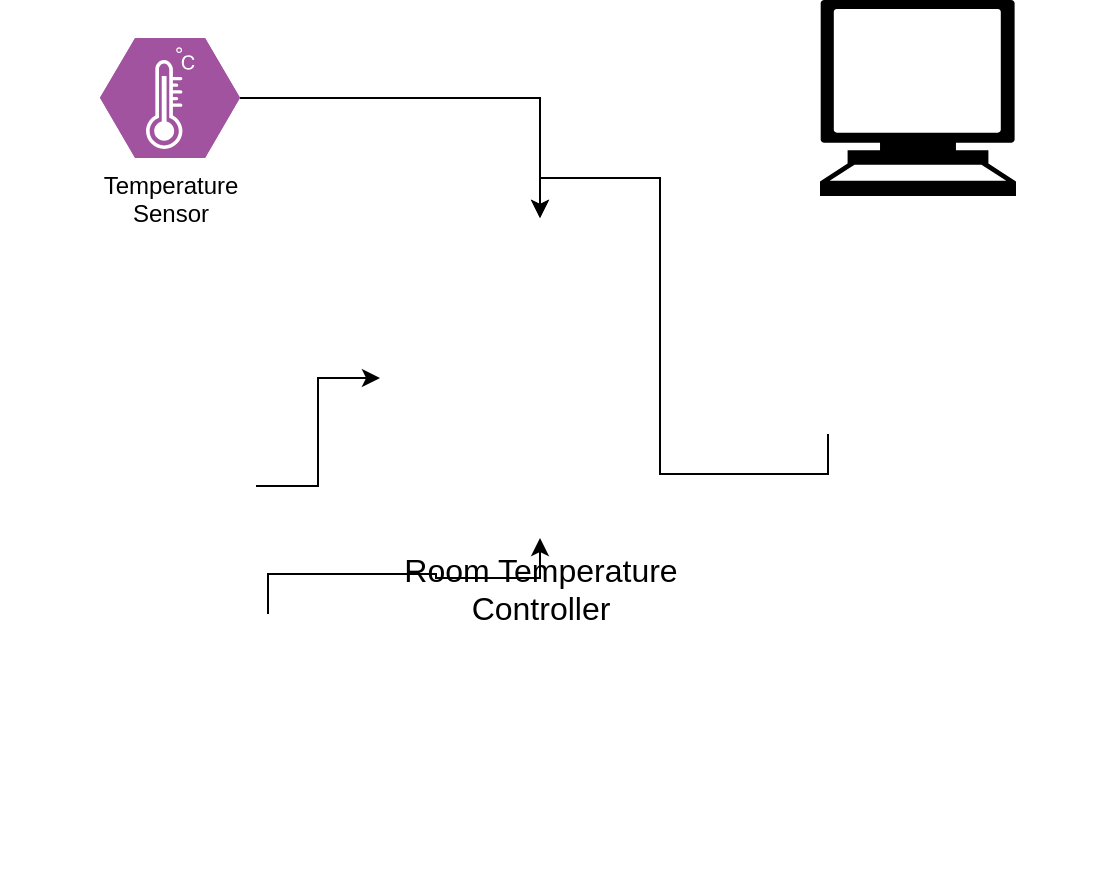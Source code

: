<mxfile version="14.0.3" type="device" pages="6"><diagram id="9P3SMDFlxSAmE1Nl1PRR" name="High Level"><mxGraphModel dx="731" dy="460" grid="1" gridSize="10" guides="1" tooltips="1" connect="1" arrows="1" fold="1" page="1" pageScale="1" pageWidth="583" pageHeight="827" math="0" shadow="0"><root><mxCell id="0"/><mxCell id="1" parent="0"/><mxCell id="DdT5MSMCB4Q5iok84cWo-7" style="edgeStyle=orthogonalEdgeStyle;rounded=0;orthogonalLoop=1;jettySize=auto;html=1;" edge="1" parent="1" source="DdT5MSMCB4Q5iok84cWo-2" target="DdT5MSMCB4Q5iok84cWo-5"><mxGeometry relative="1" as="geometry"/></mxCell><mxCell id="DdT5MSMCB4Q5iok84cWo-2" value="Temperature&lt;br&gt;Sensor" style="verticalLabelPosition=bottom;html=1;fillColor=#A153A0;strokeColor=#ffffff;verticalAlign=top;align=center;points=[[0,0.5,0],[0.125,0.25,0],[0.25,0,0],[0.5,0,0],[0.75,0,0],[0.875,0.25,0],[1,0.5,0],[0.875,0.75,0],[0.75,1,0],[0.5,1,0],[0.125,0.75,0]];pointerEvents=1;shape=mxgraph.cisco_safe.compositeIcon;bgIcon=mxgraph.cisco_safe.design.blank_device;resIcon=mxgraph.cisco_safe.design.sensor;" vertex="1" parent="1"><mxGeometry x="80" y="150" width="70" height="60" as="geometry"/></mxCell><mxCell id="DdT5MSMCB4Q5iok84cWo-5" value="&lt;span style=&quot;font-size: 16px&quot;&gt;Room Temperature&lt;/span&gt;&lt;br style=&quot;font-size: 16px&quot;&gt;&lt;span style=&quot;font-size: 16px&quot;&gt;Controller&lt;/span&gt;" style="shape=image;html=1;verticalAlign=top;verticalLabelPosition=bottom;labelBackgroundColor=#ffffff;imageAspect=0;aspect=fixed;image=https://cdn2.iconfinder.com/data/icons/technology-straight-line/128/SVG_LINE_TECHNOLOGY-01-128.png" vertex="1" parent="1"><mxGeometry x="220" y="240" width="160" height="160" as="geometry"/></mxCell><mxCell id="DdT5MSMCB4Q5iok84cWo-16" style="edgeStyle=orthogonalEdgeStyle;rounded=0;orthogonalLoop=1;jettySize=auto;html=1;" edge="1" parent="1" source="DdT5MSMCB4Q5iok84cWo-6" target="DdT5MSMCB4Q5iok84cWo-5"><mxGeometry relative="1" as="geometry"/></mxCell><mxCell id="DdT5MSMCB4Q5iok84cWo-6" value="" style="shape=image;html=1;verticalAlign=top;verticalLabelPosition=bottom;labelBackgroundColor=#ffffff;imageAspect=0;aspect=fixed;image=https://cdn1.iconfinder.com/data/icons/computer-hardware-glyphs-vol-1/52/computercable__cable__data__wire__datacable__usb__transfer-128.png" vertex="1" parent="1"><mxGeometry x="380" y="220" width="128" height="128" as="geometry"/></mxCell><mxCell id="DdT5MSMCB4Q5iok84cWo-12" style="edgeStyle=orthogonalEdgeStyle;rounded=0;orthogonalLoop=1;jettySize=auto;html=1;" edge="1" parent="1" source="DdT5MSMCB4Q5iok84cWo-10" target="DdT5MSMCB4Q5iok84cWo-5"><mxGeometry relative="1" as="geometry"/></mxCell><mxCell id="DdT5MSMCB4Q5iok84cWo-10" value="" style="shape=image;html=1;verticalAlign=top;verticalLabelPosition=bottom;labelBackgroundColor=#ffffff;imageAspect=0;aspect=fixed;image=https://cdn2.iconfinder.com/data/icons/car-accessories/64/Car-Accessories_15-128.png" vertex="1" parent="1"><mxGeometry x="30" y="310" width="128" height="128" as="geometry"/></mxCell><mxCell id="DdT5MSMCB4Q5iok84cWo-13" style="edgeStyle=orthogonalEdgeStyle;rounded=0;orthogonalLoop=1;jettySize=auto;html=1;" edge="1" parent="1" source="DdT5MSMCB4Q5iok84cWo-11" target="DdT5MSMCB4Q5iok84cWo-5"><mxGeometry relative="1" as="geometry"/></mxCell><mxCell id="DdT5MSMCB4Q5iok84cWo-11" value="" style="shape=image;html=1;verticalAlign=top;verticalLabelPosition=bottom;labelBackgroundColor=#ffffff;imageAspect=0;aspect=fixed;image=https://cdn2.iconfinder.com/data/icons/car-accessories/64/Car-Accessories_15-128.png" vertex="1" parent="1"><mxGeometry x="100" y="438" width="128" height="128" as="geometry"/></mxCell><mxCell id="DdT5MSMCB4Q5iok84cWo-14" value="" style="shape=mxgraph.signs.tech.computer;html=1;pointerEvents=1;fillColor=#000000;strokeColor=none;verticalLabelPosition=bottom;verticalAlign=top;align=center;" vertex="1" parent="1"><mxGeometry x="440" y="131" width="98" height="98" as="geometry"/></mxCell><mxCell id="DdT5MSMCB4Q5iok84cWo-15" value="" style="shape=image;html=1;verticalAlign=top;verticalLabelPosition=bottom;labelBackgroundColor=#ffffff;imageAspect=0;aspect=fixed;image=https://cdn1.iconfinder.com/data/icons/nuvola2/128x128/apps/personal.png" vertex="1" parent="1"><mxGeometry x="500" y="190" width="78" height="78" as="geometry"/></mxCell></root></mxGraphModel></diagram><diagram id="OW_5VxrL1B7X0B3XR0Yb" name="Board Schematic"><mxGraphModel dx="606" dy="340" grid="1" gridSize="10" guides="1" tooltips="1" connect="1" arrows="1" fold="1" page="1" pageScale="1" pageWidth="583" pageHeight="827" math="0" shadow="0"><root><mxCell id="VWnF5mZHO7UcHUWRFk_j-0"/><mxCell id="VWnF5mZHO7UcHUWRFk_j-1" parent="VWnF5mZHO7UcHUWRFk_j-0"/><mxCell id="VWnF5mZHO7UcHUWRFk_j-23" style="edgeStyle=orthogonalEdgeStyle;rounded=0;orthogonalLoop=1;jettySize=auto;html=1;" edge="1" parent="VWnF5mZHO7UcHUWRFk_j-1" source="VWnF5mZHO7UcHUWRFk_j-3" target="VWnF5mZHO7UcHUWRFk_j-22"><mxGeometry relative="1" as="geometry"/></mxCell><mxCell id="VWnF5mZHO7UcHUWRFk_j-25" style="edgeStyle=orthogonalEdgeStyle;rounded=0;orthogonalLoop=1;jettySize=auto;html=1;entryX=0;entryY=0.5;entryDx=0;entryDy=0;entryPerimeter=0;" edge="1" parent="VWnF5mZHO7UcHUWRFk_j-1" source="VWnF5mZHO7UcHUWRFk_j-3" target="VWnF5mZHO7UcHUWRFk_j-24"><mxGeometry relative="1" as="geometry"/></mxCell><mxCell id="VWnF5mZHO7UcHUWRFk_j-3" value="SoC" style="shape=image;html=1;verticalAlign=top;verticalLabelPosition=bottom;labelBackgroundColor=#ffffff;imageAspect=0;aspect=fixed;image=https://cdn2.iconfinder.com/data/icons/analytic-investment-and-balanced-scorecard/512/438_Abstract_core_fabrication_formation_forming_3d_print_printing-128.png" vertex="1" parent="VWnF5mZHO7UcHUWRFk_j-1"><mxGeometry x="230" y="210" width="140" height="140" as="geometry"/></mxCell><mxCell id="VWnF5mZHO7UcHUWRFk_j-6" style="edgeStyle=orthogonalEdgeStyle;rounded=0;orthogonalLoop=1;jettySize=auto;html=1;" edge="1" parent="VWnF5mZHO7UcHUWRFk_j-1" source="VWnF5mZHO7UcHUWRFk_j-4" target="VWnF5mZHO7UcHUWRFk_j-3"><mxGeometry relative="1" as="geometry"/></mxCell><mxCell id="VWnF5mZHO7UcHUWRFk_j-15" style="edgeStyle=orthogonalEdgeStyle;rounded=0;orthogonalLoop=1;jettySize=auto;html=1;" edge="1" parent="VWnF5mZHO7UcHUWRFk_j-1" source="VWnF5mZHO7UcHUWRFk_j-4" target="VWnF5mZHO7UcHUWRFk_j-8"><mxGeometry relative="1" as="geometry"/></mxCell><mxCell id="VWnF5mZHO7UcHUWRFk_j-4" value="PWM0" style="pointerEvents=1;shadow=0;dashed=0;html=1;strokeColor=none;fillColor=#4495D1;labelPosition=center;verticalLabelPosition=bottom;verticalAlign=top;align=center;outlineConnect=0;shape=mxgraph.veeam.controller;" vertex="1" parent="VWnF5mZHO7UcHUWRFk_j-1"><mxGeometry x="200" y="414" width="44.8" height="44.8" as="geometry"/></mxCell><mxCell id="VWnF5mZHO7UcHUWRFk_j-7" style="edgeStyle=orthogonalEdgeStyle;rounded=0;orthogonalLoop=1;jettySize=auto;html=1;" edge="1" parent="VWnF5mZHO7UcHUWRFk_j-1" source="VWnF5mZHO7UcHUWRFk_j-5" target="VWnF5mZHO7UcHUWRFk_j-3"><mxGeometry relative="1" as="geometry"/></mxCell><mxCell id="VWnF5mZHO7UcHUWRFk_j-16" style="edgeStyle=orthogonalEdgeStyle;rounded=0;orthogonalLoop=1;jettySize=auto;html=1;" edge="1" parent="VWnF5mZHO7UcHUWRFk_j-1" source="VWnF5mZHO7UcHUWRFk_j-5" target="VWnF5mZHO7UcHUWRFk_j-14"><mxGeometry relative="1" as="geometry"/></mxCell><mxCell id="VWnF5mZHO7UcHUWRFk_j-5" value="PWM1" style="pointerEvents=1;shadow=0;dashed=0;html=1;strokeColor=none;fillColor=#4495D1;labelPosition=center;verticalLabelPosition=bottom;verticalAlign=top;align=center;outlineConnect=0;shape=mxgraph.veeam.controller;" vertex="1" parent="VWnF5mZHO7UcHUWRFk_j-1"><mxGeometry x="360" y="414" width="44.8" height="44.8" as="geometry"/></mxCell><mxCell id="VWnF5mZHO7UcHUWRFk_j-8" value="Fan Controller 0" style="shape=image;html=1;verticalAlign=top;verticalLabelPosition=bottom;labelBackgroundColor=#ffffff;imageAspect=0;aspect=fixed;image=https://cdn3.iconfinder.com/data/icons/computer-51/100/computer_14-128.png" vertex="1" parent="VWnF5mZHO7UcHUWRFk_j-1"><mxGeometry x="90" y="450" width="90" height="90" as="geometry"/></mxCell><mxCell id="VWnF5mZHO7UcHUWRFk_j-14" value="Fan Controller 1" style="shape=image;html=1;verticalAlign=top;verticalLabelPosition=bottom;labelBackgroundColor=#ffffff;imageAspect=0;aspect=fixed;image=https://cdn3.iconfinder.com/data/icons/computer-51/100/computer_14-128.png" vertex="1" parent="VWnF5mZHO7UcHUWRFk_j-1"><mxGeometry x="420" y="450" width="90" height="90" as="geometry"/></mxCell><mxCell id="VWnF5mZHO7UcHUWRFk_j-22" value="History &lt;br&gt;Special Purpose &lt;br&gt;Memory" style="outlineConnect=0;fontColor=#232F3E;gradientColor=none;fillColor=#D86613;strokeColor=none;dashed=0;verticalLabelPosition=bottom;verticalAlign=top;align=center;html=1;fontSize=12;fontStyle=0;aspect=fixed;pointerEvents=1;shape=mxgraph.aws4.high_memory_instance;" vertex="1" parent="VWnF5mZHO7UcHUWRFk_j-1"><mxGeometry x="120" y="290" width="60" height="60" as="geometry"/></mxCell><mxCell id="VWnF5mZHO7UcHUWRFk_j-24" value="Analog to &lt;br&gt;Digital Converter" style="points=[[0.015,0.015,0],[0.985,0.015,0],[0.985,0.985,0],[0.015,0.985,0],[0.25,0,0],[0.5,0,0],[0.75,0,0],[1,0.25,0],[1,0.5,0],[1,0.75,0],[0.75,1,0],[0.5,1,0],[0.25,1,0],[0,0.75,0],[0,0.5,0],[0,0.25,0]];verticalLabelPosition=bottom;html=1;verticalAlign=top;aspect=fixed;align=center;pointerEvents=1;shape=mxgraph.cisco19.rect;prIcon=ad_encoder;fillColor=#FAFAFA;strokeColor=#005073;" vertex="1" parent="VWnF5mZHO7UcHUWRFk_j-1"><mxGeometry x="404.8" y="295" width="64" height="50" as="geometry"/></mxCell><mxCell id="VWnF5mZHO7UcHUWRFk_j-27" style="edgeStyle=orthogonalEdgeStyle;rounded=0;orthogonalLoop=1;jettySize=auto;html=1;" edge="1" parent="VWnF5mZHO7UcHUWRFk_j-1" source="VWnF5mZHO7UcHUWRFk_j-26" target="VWnF5mZHO7UcHUWRFk_j-3"><mxGeometry relative="1" as="geometry"/></mxCell><mxCell id="VWnF5mZHO7UcHUWRFk_j-26" value="System RAM&amp;nbsp;&lt;br&gt;memory" style="shape=image;html=1;verticalAlign=top;verticalLabelPosition=bottom;labelBackgroundColor=#ffffff;imageAspect=0;aspect=fixed;image=https://cdn4.iconfinder.com/data/icons/big-data-free/32/Data-08-128.png" vertex="1" parent="VWnF5mZHO7UcHUWRFk_j-1"><mxGeometry x="110" y="180" width="70" height="70" as="geometry"/></mxCell></root></mxGraphModel></diagram><diagram id="sxdUV18Ey6ArEVZOAeMf" name="soc schematic"><mxGraphModel dx="1314" dy="460" grid="1" gridSize="10" guides="1" tooltips="1" connect="1" arrows="1" fold="1" page="1" pageScale="1" pageWidth="583" pageHeight="827" math="0" shadow="0"><root><mxCell id="yr-QEJX7FQG8BwKWSQ0k-0"/><mxCell id="yr-QEJX7FQG8BwKWSQ0k-1" parent="yr-QEJX7FQG8BwKWSQ0k-0"/><mxCell id="yr-QEJX7FQG8BwKWSQ0k-14" value="" style="whiteSpace=wrap;html=1;aspect=fixed;rounded=0;shadow=0;glass=0;sketch=0;strokeWidth=4;dashed=1;strokeColor=#001DBC;fontColor=#ffffff;fillColor=none;" vertex="1" parent="yr-QEJX7FQG8BwKWSQ0k-1"><mxGeometry x="55" y="100" width="430" height="430" as="geometry"/></mxCell><mxCell id="yr-QEJX7FQG8BwKWSQ0k-6" style="edgeStyle=orthogonalEdgeStyle;rounded=0;orthogonalLoop=1;jettySize=auto;html=1;entryX=0.5;entryY=0;entryDx=0;entryDy=0;shadow=0;startArrow=classic;startFill=1;fillColor=#d80073;strokeColor=#A50040;" edge="1" parent="yr-QEJX7FQG8BwKWSQ0k-1" source="yr-QEJX7FQG8BwKWSQ0k-2" target="yr-QEJX7FQG8BwKWSQ0k-5"><mxGeometry relative="1" as="geometry"><Array as="points"><mxPoint x="270" y="410"/><mxPoint x="210" y="410"/></Array></mxGeometry></mxCell><mxCell id="yr-QEJX7FQG8BwKWSQ0k-2" value="NIOS II&lt;br&gt;CORE" style="whiteSpace=wrap;html=1;aspect=fixed;fillColor=#0050ef;strokeColor=#001DBC;gradientDirection=south;strokeWidth=4;rounded=1;shadow=0;glass=0;sketch=0;fontColor=#ffffff;" vertex="1" parent="yr-QEJX7FQG8BwKWSQ0k-1"><mxGeometry x="230" y="260" width="80" height="80" as="geometry"/></mxCell><mxCell id="yr-QEJX7FQG8BwKWSQ0k-4" style="edgeStyle=orthogonalEdgeStyle;rounded=0;orthogonalLoop=1;jettySize=auto;html=1;entryX=0.5;entryY=0;entryDx=0;entryDy=0;fillColor=#d80073;strokeColor=#A50040;shadow=0;startArrow=classic;startFill=1;" edge="1" parent="yr-QEJX7FQG8BwKWSQ0k-1" source="yr-QEJX7FQG8BwKWSQ0k-3" target="yr-QEJX7FQG8BwKWSQ0k-2"><mxGeometry relative="1" as="geometry"/></mxCell><mxCell id="yr-QEJX7FQG8BwKWSQ0k-3" value="PLL0" style="whiteSpace=wrap;html=1;aspect=fixed;rounded=1;shadow=0;glass=0;sketch=0;strokeWidth=4;fillColor=#60a917;strokeColor=#2D7600;fontColor=#ffffff;" vertex="1" parent="yr-QEJX7FQG8BwKWSQ0k-1"><mxGeometry x="230" y="130" width="80" height="80" as="geometry"/></mxCell><mxCell id="yr-QEJX7FQG8BwKWSQ0k-40" style="edgeStyle=orthogonalEdgeStyle;rounded=0;orthogonalLoop=1;jettySize=auto;html=1;shadow=0;startArrow=classic;startFill=1;endArrow=classic;endFill=1;" edge="1" parent="yr-QEJX7FQG8BwKWSQ0k-1" source="yr-QEJX7FQG8BwKWSQ0k-5"><mxGeometry relative="1" as="geometry"><mxPoint x="210.0" y="590" as="targetPoint"/></mxGeometry></mxCell><mxCell id="yr-QEJX7FQG8BwKWSQ0k-5" value="SDRAM&lt;br&gt;CONTROLLER" style="whiteSpace=wrap;html=1;aspect=fixed;rounded=1;shadow=0;glass=0;sketch=0;strokeWidth=4;fillColor=#008a00;strokeColor=#005700;fontColor=#ffffff;" vertex="1" parent="yr-QEJX7FQG8BwKWSQ0k-1"><mxGeometry x="170" y="430" width="80" height="80" as="geometry"/></mxCell><mxCell id="yr-QEJX7FQG8BwKWSQ0k-8" style="edgeStyle=orthogonalEdgeStyle;rounded=0;orthogonalLoop=1;jettySize=auto;html=1;entryX=0;entryY=0.5;entryDx=0;entryDy=0;shadow=0;startArrow=classic;startFill=1;fillColor=#d80073;strokeColor=#A50040;" edge="1" parent="yr-QEJX7FQG8BwKWSQ0k-1"><mxGeometry relative="1" as="geometry"><mxPoint x="158.0" y="400" as="sourcePoint"/><mxPoint x="228.0" y="300" as="targetPoint"/><Array as="points"><mxPoint x="200" y="400"/><mxPoint x="200" y="300"/></Array></mxGeometry></mxCell><mxCell id="yr-QEJX7FQG8BwKWSQ0k-34" style="edgeStyle=orthogonalEdgeStyle;rounded=0;orthogonalLoop=1;jettySize=auto;html=1;shadow=0;startArrow=none;startFill=0;" edge="1" parent="yr-QEJX7FQG8BwKWSQ0k-1" source="yr-QEJX7FQG8BwKWSQ0k-7"><mxGeometry relative="1" as="geometry"><mxPoint x="-30" y="380" as="targetPoint"/><Array as="points"><mxPoint x="-30" y="380"/></Array></mxGeometry></mxCell><mxCell id="yr-QEJX7FQG8BwKWSQ0k-35" value="TX" style="edgeLabel;html=1;align=center;verticalAlign=middle;resizable=0;points=[];" vertex="1" connectable="0" parent="yr-QEJX7FQG8BwKWSQ0k-34"><mxGeometry x="0.27" y="1" relative="1" as="geometry"><mxPoint as="offset"/></mxGeometry></mxCell><mxCell id="yr-QEJX7FQG8BwKWSQ0k-36" style="edgeStyle=orthogonalEdgeStyle;rounded=0;orthogonalLoop=1;jettySize=auto;html=1;shadow=0;startArrow=classic;startFill=1;endArrow=none;endFill=0;" edge="1" parent="yr-QEJX7FQG8BwKWSQ0k-1" source="yr-QEJX7FQG8BwKWSQ0k-7"><mxGeometry relative="1" as="geometry"><mxPoint x="-30" y="400" as="targetPoint"/><Array as="points"><mxPoint x="-30" y="400"/></Array></mxGeometry></mxCell><mxCell id="yr-QEJX7FQG8BwKWSQ0k-37" value="RX" style="edgeLabel;html=1;align=center;verticalAlign=middle;resizable=0;points=[];" vertex="1" connectable="0" parent="yr-QEJX7FQG8BwKWSQ0k-36"><mxGeometry x="0.258" y="-1" relative="1" as="geometry"><mxPoint as="offset"/></mxGeometry></mxCell><mxCell id="yr-QEJX7FQG8BwKWSQ0k-7" value="UART0" style="whiteSpace=wrap;html=1;aspect=fixed;rounded=1;shadow=0;glass=0;sketch=0;strokeWidth=4;fillColor=#6a00ff;strokeColor=#3700CC;fontColor=#ffffff;" vertex="1" parent="yr-QEJX7FQG8BwKWSQ0k-1"><mxGeometry x="80" y="360" width="80" height="80" as="geometry"/></mxCell><mxCell id="yr-QEJX7FQG8BwKWSQ0k-10" style="edgeStyle=orthogonalEdgeStyle;rounded=0;orthogonalLoop=1;jettySize=auto;html=1;entryX=1;entryY=0.5;entryDx=0;entryDy=0;shadow=0;startArrow=classic;startFill=1;fillColor=#d80073;strokeColor=#A50040;" edge="1" parent="yr-QEJX7FQG8BwKWSQ0k-1" source="yr-QEJX7FQG8BwKWSQ0k-9" target="yr-QEJX7FQG8BwKWSQ0k-2"><mxGeometry relative="1" as="geometry"/></mxCell><mxCell id="yr-QEJX7FQG8BwKWSQ0k-9" value="TIMER0" style="whiteSpace=wrap;html=1;aspect=fixed;rounded=1;shadow=0;glass=0;sketch=0;strokeWidth=4;fillColor=#a20025;strokeColor=#6F0000;fontColor=#ffffff;" vertex="1" parent="yr-QEJX7FQG8BwKWSQ0k-1"><mxGeometry x="350" y="150" width="80" height="80" as="geometry"/></mxCell><mxCell id="yr-QEJX7FQG8BwKWSQ0k-12" style="edgeStyle=orthogonalEdgeStyle;rounded=0;orthogonalLoop=1;jettySize=auto;html=1;entryX=0;entryY=0.5;entryDx=0;entryDy=0;shadow=0;startArrow=classic;startFill=1;fillColor=#d80073;strokeColor=#A50040;" edge="1" parent="yr-QEJX7FQG8BwKWSQ0k-1" source="yr-QEJX7FQG8BwKWSQ0k-11" target="yr-QEJX7FQG8BwKWSQ0k-2"><mxGeometry relative="1" as="geometry"/></mxCell><mxCell id="yr-QEJX7FQG8BwKWSQ0k-16" style="edgeStyle=orthogonalEdgeStyle;rounded=0;orthogonalLoop=1;jettySize=auto;html=1;entryX=1;entryY=0.5;entryDx=0;entryDy=0;shadow=0;startArrow=classic;startFill=1;fillColor=#008a00;strokeColor=#005700;" edge="1" parent="yr-QEJX7FQG8BwKWSQ0k-1" source="yr-QEJX7FQG8BwKWSQ0k-11" target="yr-QEJX7FQG8BwKWSQ0k-15"><mxGeometry relative="1" as="geometry"/></mxCell><mxCell id="yr-QEJX7FQG8BwKWSQ0k-19" value="/4" style="edgeLabel;html=1;align=center;verticalAlign=middle;resizable=0;points=[];" vertex="1" connectable="0" parent="yr-QEJX7FQG8BwKWSQ0k-16"><mxGeometry x="0.353" y="1" relative="1" as="geometry"><mxPoint as="offset"/></mxGeometry></mxCell><mxCell id="yr-QEJX7FQG8BwKWSQ0k-11" value="GPIO0" style="whiteSpace=wrap;html=1;aspect=fixed;rounded=1;shadow=0;glass=0;sketch=0;strokeWidth=4;fillColor=#fa6800;strokeColor=#C73500;fontColor=#ffffff;" vertex="1" parent="yr-QEJX7FQG8BwKWSQ0k-1"><mxGeometry x="100" y="150" width="80" height="80" as="geometry"/></mxCell><mxCell id="yr-QEJX7FQG8BwKWSQ0k-15" value="On-Board&lt;br&gt;Status LEDs" style="ellipse;whiteSpace=wrap;html=1;aspect=fixed;rounded=0;shadow=0;glass=0;sketch=0;strokeWidth=4;fillColor=#dae8fc;strokeColor=#6c8ebf;" vertex="1" parent="yr-QEJX7FQG8BwKWSQ0k-1"><mxGeometry x="-70" y="150" width="80" height="80" as="geometry"/></mxCell><mxCell id="yr-QEJX7FQG8BwKWSQ0k-18" style="edgeStyle=orthogonalEdgeStyle;rounded=0;orthogonalLoop=1;jettySize=auto;html=1;entryX=0;entryY=0.5;entryDx=0;entryDy=0;shadow=0;startArrow=classic;startFill=1;fillColor=#d80073;strokeColor=#A50040;" edge="1" parent="yr-QEJX7FQG8BwKWSQ0k-1" source="yr-QEJX7FQG8BwKWSQ0k-17" target="yr-QEJX7FQG8BwKWSQ0k-2"><mxGeometry relative="1" as="geometry"/></mxCell><mxCell id="yr-QEJX7FQG8BwKWSQ0k-21" style="edgeStyle=orthogonalEdgeStyle;rounded=0;orthogonalLoop=1;jettySize=auto;html=1;entryX=1;entryY=0.5;entryDx=0;entryDy=0;shadow=0;startArrow=classic;startFill=1;fillColor=#008a00;strokeColor=#005700;" edge="1" parent="yr-QEJX7FQG8BwKWSQ0k-1" source="yr-QEJX7FQG8BwKWSQ0k-17" target="yr-QEJX7FQG8BwKWSQ0k-20"><mxGeometry relative="1" as="geometry"/></mxCell><mxCell id="yr-QEJX7FQG8BwKWSQ0k-22" value="/10" style="edgeLabel;html=1;align=center;verticalAlign=middle;resizable=0;points=[];" vertex="1" connectable="0" parent="yr-QEJX7FQG8BwKWSQ0k-21"><mxGeometry x="0.292" y="-2" relative="1" as="geometry"><mxPoint as="offset"/></mxGeometry></mxCell><mxCell id="yr-QEJX7FQG8BwKWSQ0k-17" value="GPIO1_ADC" style="whiteSpace=wrap;html=1;aspect=fixed;rounded=1;shadow=0;glass=0;sketch=0;strokeWidth=4;fillColor=#e3c800;strokeColor=#B09500;fontColor=#ffffff;" vertex="1" parent="yr-QEJX7FQG8BwKWSQ0k-1"><mxGeometry x="100" y="260" width="80" height="80" as="geometry"/></mxCell><mxCell id="yr-QEJX7FQG8BwKWSQ0k-20" value="ADC0" style="ellipse;whiteSpace=wrap;html=1;aspect=fixed;rounded=0;shadow=0;glass=0;sketch=0;strokeWidth=4;fillColor=#dae8fc;strokeColor=#6c8ebf;" vertex="1" parent="yr-QEJX7FQG8BwKWSQ0k-1"><mxGeometry x="-70" y="260" width="80" height="80" as="geometry"/></mxCell><mxCell id="yr-QEJX7FQG8BwKWSQ0k-26" style="edgeStyle=orthogonalEdgeStyle;rounded=0;orthogonalLoop=1;jettySize=auto;html=1;shadow=0;startArrow=classic;startFill=1;fillColor=#d80073;strokeColor=#A50040;" edge="1" parent="yr-QEJX7FQG8BwKWSQ0k-1" source="yr-QEJX7FQG8BwKWSQ0k-23"><mxGeometry relative="1" as="geometry"><mxPoint x="310.0" y="300" as="targetPoint"/></mxGeometry></mxCell><mxCell id="yr-QEJX7FQG8BwKWSQ0k-45" style="edgeStyle=orthogonalEdgeStyle;rounded=0;orthogonalLoop=1;jettySize=auto;html=1;shadow=0;startArrow=classic;startFill=1;endArrow=classic;endFill=1;fillColor=#008a00;strokeColor=#005700;" edge="1" parent="yr-QEJX7FQG8BwKWSQ0k-1" source="yr-QEJX7FQG8BwKWSQ0k-23" target="yr-QEJX7FQG8BwKWSQ0k-44"><mxGeometry relative="1" as="geometry"><Array as="points"><mxPoint x="490" y="300"/><mxPoint x="490" y="300"/></Array></mxGeometry></mxCell><mxCell id="yr-QEJX7FQG8BwKWSQ0k-47" value="/14" style="edgeLabel;html=1;align=center;verticalAlign=middle;resizable=0;points=[];" vertex="1" connectable="0" parent="yr-QEJX7FQG8BwKWSQ0k-45"><mxGeometry x="0.299" relative="1" as="geometry"><mxPoint as="offset"/></mxGeometry></mxCell><mxCell id="yr-QEJX7FQG8BwKWSQ0k-23" value="GPIO2_PWM0" style="whiteSpace=wrap;html=1;aspect=fixed;rounded=1;shadow=0;glass=0;sketch=0;strokeWidth=4;fillColor=#647687;strokeColor=#314354;fontColor=#ffffff;" vertex="1" parent="yr-QEJX7FQG8BwKWSQ0k-1"><mxGeometry x="350" y="260" width="80" height="80" as="geometry"/></mxCell><mxCell id="yr-QEJX7FQG8BwKWSQ0k-31" style="edgeStyle=orthogonalEdgeStyle;rounded=0;orthogonalLoop=1;jettySize=auto;html=1;entryX=1;entryY=0.5;entryDx=0;entryDy=0;shadow=0;startArrow=classic;startFill=1;fillColor=#d80073;strokeColor=#A50040;" edge="1" parent="yr-QEJX7FQG8BwKWSQ0k-1" source="yr-QEJX7FQG8BwKWSQ0k-27" target="yr-QEJX7FQG8BwKWSQ0k-2"><mxGeometry relative="1" as="geometry"><Array as="points"><mxPoint x="330" y="400"/><mxPoint x="330" y="300"/></Array></mxGeometry></mxCell><mxCell id="yr-QEJX7FQG8BwKWSQ0k-49" style="edgeStyle=orthogonalEdgeStyle;rounded=0;orthogonalLoop=1;jettySize=auto;html=1;shadow=0;startArrow=classic;startFill=1;endArrow=classic;endFill=1;fillColor=#008a00;strokeColor=#005700;" edge="1" parent="yr-QEJX7FQG8BwKWSQ0k-1" source="yr-QEJX7FQG8BwKWSQ0k-27" target="yr-QEJX7FQG8BwKWSQ0k-48"><mxGeometry relative="1" as="geometry"/></mxCell><mxCell id="yr-QEJX7FQG8BwKWSQ0k-50" value="/14" style="edgeLabel;html=1;align=center;verticalAlign=middle;resizable=0;points=[];" vertex="1" connectable="0" parent="yr-QEJX7FQG8BwKWSQ0k-49"><mxGeometry x="0.288" y="-2" relative="1" as="geometry"><mxPoint as="offset"/></mxGeometry></mxCell><mxCell id="yr-QEJX7FQG8BwKWSQ0k-27" value="GPIO2_PWM1" style="whiteSpace=wrap;html=1;aspect=fixed;rounded=1;shadow=0;glass=0;sketch=0;strokeWidth=4;fillColor=#6d8764;strokeColor=#3A5431;fontColor=#ffffff;" vertex="1" parent="yr-QEJX7FQG8BwKWSQ0k-1"><mxGeometry x="380" y="360" width="80" height="80" as="geometry"/></mxCell><mxCell id="yr-QEJX7FQG8BwKWSQ0k-33" style="edgeStyle=orthogonalEdgeStyle;rounded=0;orthogonalLoop=1;jettySize=auto;html=1;shadow=0;startArrow=classic;startFill=1;fillColor=#d80073;strokeColor=#A50040;" edge="1" parent="yr-QEJX7FQG8BwKWSQ0k-1" source="yr-QEJX7FQG8BwKWSQ0k-32" target="yr-QEJX7FQG8BwKWSQ0k-2"><mxGeometry relative="1" as="geometry"><Array as="points"><mxPoint x="332" y="410"/><mxPoint x="270" y="410"/></Array></mxGeometry></mxCell><mxCell id="yr-QEJX7FQG8BwKWSQ0k-43" style="edgeStyle=orthogonalEdgeStyle;rounded=0;orthogonalLoop=1;jettySize=auto;html=1;entryX=0.5;entryY=0;entryDx=0;entryDy=0;shadow=0;startArrow=classic;startFill=1;endArrow=classic;endFill=1;fillColor=#008a00;strokeColor=#005700;" edge="1" parent="yr-QEJX7FQG8BwKWSQ0k-1" source="yr-QEJX7FQG8BwKWSQ0k-32" target="yr-QEJX7FQG8BwKWSQ0k-42"><mxGeometry relative="1" as="geometry"><Array as="points"><mxPoint x="332" y="550"/><mxPoint x="332" y="550"/></Array></mxGeometry></mxCell><mxCell id="yr-QEJX7FQG8BwKWSQ0k-46" value="/40" style="edgeLabel;html=1;align=center;verticalAlign=middle;resizable=0;points=[];" vertex="1" connectable="0" parent="yr-QEJX7FQG8BwKWSQ0k-43"><mxGeometry x="0.271" y="2" relative="1" as="geometry"><mxPoint as="offset"/></mxGeometry></mxCell><mxCell id="yr-QEJX7FQG8BwKWSQ0k-32" value="GPIO3_HMEM" style="whiteSpace=wrap;html=1;aspect=fixed;rounded=1;shadow=0;glass=0;sketch=0;strokeWidth=4;fillColor=#1ba1e2;strokeColor=#006EAF;fontColor=#ffffff;" vertex="1" parent="yr-QEJX7FQG8BwKWSQ0k-1"><mxGeometry x="292" y="430" width="80" height="80" as="geometry"/></mxCell><mxCell id="yr-QEJX7FQG8BwKWSQ0k-39" style="edgeStyle=orthogonalEdgeStyle;rounded=0;orthogonalLoop=1;jettySize=auto;html=1;shadow=0;startArrow=none;startFill=0;endArrow=classic;endFill=1;" edge="1" parent="yr-QEJX7FQG8BwKWSQ0k-1" source="yr-QEJX7FQG8BwKWSQ0k-38" target="yr-QEJX7FQG8BwKWSQ0k-3"><mxGeometry relative="1" as="geometry"/></mxCell><mxCell id="yr-QEJX7FQG8BwKWSQ0k-38" value="" style="pointerEvents=1;verticalLabelPosition=bottom;shadow=0;dashed=0;align=center;html=1;verticalAlign=top;shape=mxgraph.electrical.miscellaneous.crystal_1;rounded=0;glass=0;sketch=0;strokeWidth=4;fillColor=#FFFF00;gradientColor=none;" vertex="1" parent="yr-QEJX7FQG8BwKWSQ0k-1"><mxGeometry x="220" y="20" width="100" height="40" as="geometry"/></mxCell><mxCell id="yr-QEJX7FQG8BwKWSQ0k-41" value="Off-Chip SDRAM" style="ellipse;whiteSpace=wrap;html=1;rounded=0;shadow=0;glass=0;sketch=0;strokeWidth=4;" vertex="1" parent="yr-QEJX7FQG8BwKWSQ0k-1"><mxGeometry x="150" y="590" width="120" height="80" as="geometry"/></mxCell><mxCell id="yr-QEJX7FQG8BwKWSQ0k-42" value="History Memory" style="ellipse;whiteSpace=wrap;html=1;aspect=fixed;rounded=0;shadow=0;glass=0;sketch=0;strokeWidth=4;fillColor=#dae8fc;strokeColor=#6c8ebf;" vertex="1" parent="yr-QEJX7FQG8BwKWSQ0k-1"><mxGeometry x="292" y="580" width="80" height="80" as="geometry"/></mxCell><mxCell id="yr-QEJX7FQG8BwKWSQ0k-44" value="PWM0" style="ellipse;whiteSpace=wrap;html=1;aspect=fixed;rounded=0;shadow=0;glass=0;sketch=0;strokeWidth=4;fillColor=#dae8fc;strokeColor=#6c8ebf;" vertex="1" parent="yr-QEJX7FQG8BwKWSQ0k-1"><mxGeometry x="540" y="260" width="80" height="80" as="geometry"/></mxCell><mxCell id="yr-QEJX7FQG8BwKWSQ0k-48" value="PWM0" style="ellipse;whiteSpace=wrap;html=1;aspect=fixed;rounded=0;shadow=0;glass=0;sketch=0;strokeWidth=4;fillColor=#dae8fc;strokeColor=#6c8ebf;" vertex="1" parent="yr-QEJX7FQG8BwKWSQ0k-1"><mxGeometry x="540" y="360" width="80" height="80" as="geometry"/></mxCell><mxCell id="yr-QEJX7FQG8BwKWSQ0k-51" value="On-Board&lt;br&gt;50 MHz&amp;nbsp;&lt;br&gt;Quartz Osc" style="text;html=1;align=center;verticalAlign=middle;resizable=0;points=[];autosize=1;" vertex="1" parent="yr-QEJX7FQG8BwKWSQ0k-1"><mxGeometry x="280" y="40" width="80" height="50" as="geometry"/></mxCell></root></mxGraphModel></diagram><diagram id="zztw6708XMLqnvxMabNd" name="G-UART"><mxGraphModel dx="606" dy="381" grid="1" gridSize="10" guides="1" tooltips="1" connect="1" arrows="1" fold="1" page="1" pageScale="1" pageWidth="583" pageHeight="827" math="0" shadow="0"><root><mxCell id="uDhhuL_hhJJw9gWG41vx-0"/><mxCell id="uDhhuL_hhJJw9gWG41vx-1" parent="uDhhuL_hhJJw9gWG41vx-0"/><mxCell id="uDhhuL_hhJJw9gWG41vx-6" value="STX" style="rounded=0;whiteSpace=wrap;html=1;shadow=0;glass=0;sketch=0;strokeWidth=1;fillColor=#e3c800;strokeColor=#B09500;fontColor=#ffffff;" vertex="1" parent="uDhhuL_hhJJw9gWG41vx-1"><mxGeometry x="90" y="140" width="80" height="30" as="geometry"/></mxCell><mxCell id="uDhhuL_hhJJw9gWG41vx-7" value="CMD" style="rounded=0;whiteSpace=wrap;html=1;shadow=0;glass=0;sketch=0;strokeWidth=1;fillColor=#e51400;strokeColor=#B20000;fontColor=#ffffff;" vertex="1" parent="uDhhuL_hhJJw9gWG41vx-1"><mxGeometry x="170" y="140" width="80" height="30" as="geometry"/></mxCell><mxCell id="uDhhuL_hhJJw9gWG41vx-8" value="" style="shape=curlyBracket;whiteSpace=wrap;html=1;rounded=1;shadow=0;glass=0;sketch=0;strokeColor=#000000;strokeWidth=1;fillColor=#FFFF00;gradientColor=none;size=0.5;flipH=0;direction=north;" vertex="1" parent="uDhhuL_hhJJw9gWG41vx-1"><mxGeometry x="90" y="180" width="80" height="30" as="geometry"/></mxCell><mxCell id="uDhhuL_hhJJw9gWG41vx-9" value="1 byte" style="text;html=1;align=center;verticalAlign=middle;resizable=0;points=[];autosize=1;" vertex="1" parent="uDhhuL_hhJJw9gWG41vx-1"><mxGeometry x="105" y="210" width="50" height="20" as="geometry"/></mxCell><mxCell id="uDhhuL_hhJJw9gWG41vx-10" value="4 byte" style="text;html=1;align=center;verticalAlign=middle;resizable=0;points=[];autosize=1;" vertex="1" parent="uDhhuL_hhJJw9gWG41vx-1"><mxGeometry x="185" y="210" width="50" height="20" as="geometry"/></mxCell><mxCell id="uDhhuL_hhJJw9gWG41vx-11" value="" style="shape=curlyBracket;whiteSpace=wrap;html=1;rounded=1;shadow=0;glass=0;sketch=0;strokeColor=#000000;strokeWidth=1;fillColor=#FFFF00;gradientColor=none;size=0.5;flipH=0;direction=north;" vertex="1" parent="uDhhuL_hhJJw9gWG41vx-1"><mxGeometry x="170" y="180" width="80" height="30" as="geometry"/></mxCell><mxCell id="uDhhuL_hhJJw9gWG41vx-12" value="LENGTH" style="rounded=0;whiteSpace=wrap;html=1;shadow=0;glass=0;sketch=0;strokeWidth=1;fillColor=#0050ef;strokeColor=#001DBC;fontColor=#ffffff;" vertex="1" parent="uDhhuL_hhJJw9gWG41vx-1"><mxGeometry x="250" y="140" width="80" height="30" as="geometry"/></mxCell><mxCell id="uDhhuL_hhJJw9gWG41vx-13" value="1 byte" style="text;html=1;align=center;verticalAlign=middle;resizable=0;points=[];autosize=1;" vertex="1" parent="uDhhuL_hhJJw9gWG41vx-1"><mxGeometry x="265" y="210" width="50" height="20" as="geometry"/></mxCell><mxCell id="uDhhuL_hhJJw9gWG41vx-14" value="" style="shape=curlyBracket;whiteSpace=wrap;html=1;rounded=1;shadow=0;glass=0;sketch=0;strokeColor=#000000;strokeWidth=1;fillColor=#FFFF00;gradientColor=none;size=0.5;flipH=0;direction=north;" vertex="1" parent="uDhhuL_hhJJw9gWG41vx-1"><mxGeometry x="250" y="180" width="80" height="30" as="geometry"/></mxCell><mxCell id="uDhhuL_hhJJw9gWG41vx-15" value="DATA0...DATA(N-1)" style="rounded=0;whiteSpace=wrap;html=1;shadow=0;glass=0;sketch=0;strokeWidth=1;fillColor=#0050ef;strokeColor=#001DBC;fontColor=#ffffff;" vertex="1" parent="uDhhuL_hhJJw9gWG41vx-1"><mxGeometry x="330" y="140" width="170" height="30" as="geometry"/></mxCell><mxCell id="uDhhuL_hhJJw9gWG41vx-16" value="&quot;length&quot; bytes" style="text;html=1;align=center;verticalAlign=middle;resizable=0;points=[];autosize=1;" vertex="1" parent="uDhhuL_hhJJw9gWG41vx-1"><mxGeometry x="370" y="210" width="90" height="20" as="geometry"/></mxCell><mxCell id="uDhhuL_hhJJw9gWG41vx-17" value="" style="shape=curlyBracket;whiteSpace=wrap;html=1;rounded=1;shadow=0;glass=0;sketch=0;strokeColor=#000000;strokeWidth=1;fillColor=#FFFF00;gradientColor=none;size=0.5;flipH=0;direction=north;" vertex="1" parent="uDhhuL_hhJJw9gWG41vx-1"><mxGeometry x="330" y="180" width="170" height="30" as="geometry"/></mxCell><mxCell id="uDhhuL_hhJJw9gWG41vx-18" value="CRC" style="rounded=0;whiteSpace=wrap;html=1;shadow=0;glass=0;sketch=0;strokeWidth=1;fillColor=#008a00;strokeColor=#005700;fontColor=#ffffff;" vertex="1" parent="uDhhuL_hhJJw9gWG41vx-1"><mxGeometry x="500" y="140" width="80" height="30" as="geometry"/></mxCell><mxCell id="uDhhuL_hhJJw9gWG41vx-19" value="1 byte" style="text;html=1;align=center;verticalAlign=middle;resizable=0;points=[];autosize=1;" vertex="1" parent="uDhhuL_hhJJw9gWG41vx-1"><mxGeometry x="515" y="210" width="50" height="20" as="geometry"/></mxCell><mxCell id="uDhhuL_hhJJw9gWG41vx-20" value="" style="shape=curlyBracket;whiteSpace=wrap;html=1;rounded=1;shadow=0;glass=0;sketch=0;strokeColor=#000000;strokeWidth=1;fillColor=#FFFF00;gradientColor=none;size=0.5;flipH=0;direction=north;" vertex="1" parent="uDhhuL_hhJJw9gWG41vx-1"><mxGeometry x="500" y="180" width="80" height="30" as="geometry"/></mxCell><mxCell id="uDhhuL_hhJJw9gWG41vx-21" value="ETX" style="rounded=0;whiteSpace=wrap;html=1;shadow=0;glass=0;sketch=0;strokeWidth=1;fillColor=#e3c800;strokeColor=#B09500;fontColor=#ffffff;" vertex="1" parent="uDhhuL_hhJJw9gWG41vx-1"><mxGeometry x="580" y="140" width="80" height="30" as="geometry"/></mxCell><mxCell id="uDhhuL_hhJJw9gWG41vx-22" value="1 byte" style="text;html=1;align=center;verticalAlign=middle;resizable=0;points=[];autosize=1;" vertex="1" parent="uDhhuL_hhJJw9gWG41vx-1"><mxGeometry x="595" y="210" width="50" height="20" as="geometry"/></mxCell><mxCell id="uDhhuL_hhJJw9gWG41vx-23" value="" style="shape=curlyBracket;whiteSpace=wrap;html=1;rounded=1;shadow=0;glass=0;sketch=0;strokeColor=#000000;strokeWidth=1;fillColor=#FFFF00;gradientColor=none;size=0.5;flipH=0;direction=north;" vertex="1" parent="uDhhuL_hhJJw9gWG41vx-1"><mxGeometry x="580" y="180" width="80" height="30" as="geometry"/></mxCell></root></mxGraphModel></diagram><diagram id="prpyo0MDvpWazbYwZ3OD" name="pwm"><mxGraphModel dx="606" dy="381" grid="1" gridSize="10" guides="1" tooltips="1" connect="1" arrows="1" fold="1" page="1" pageScale="1" pageWidth="583" pageHeight="827" math="0" shadow="0"><root><mxCell id="ahlNZKTueaPaFSS6e7Tt-0"/><mxCell id="ahlNZKTueaPaFSS6e7Tt-1" parent="ahlNZKTueaPaFSS6e7Tt-0"/><mxCell id="ahlNZKTueaPaFSS6e7Tt-2" value="PRESCALER" style="rounded=0;whiteSpace=wrap;html=1;shadow=0;glass=0;sketch=0;strokeWidth=1;" vertex="1" parent="ahlNZKTueaPaFSS6e7Tt-1"><mxGeometry x="130" y="280" width="148" height="40" as="geometry"/></mxCell><mxCell id="ahlNZKTueaPaFSS6e7Tt-7" style="edgeStyle=orthogonalEdgeStyle;rounded=0;orthogonalLoop=1;jettySize=auto;html=1;entryX=0;entryY=0.332;entryDx=0;entryDy=0;entryPerimeter=0;shadow=0;startArrow=none;startFill=0;endArrow=classic;endFill=1;strokeWidth=4;" edge="1" parent="ahlNZKTueaPaFSS6e7Tt-1" source="ahlNZKTueaPaFSS6e7Tt-4" target="ahlNZKTueaPaFSS6e7Tt-6"><mxGeometry relative="1" as="geometry"><Array as="points"><mxPoint x="414" y="330"/></Array></mxGeometry></mxCell><mxCell id="ahlNZKTueaPaFSS6e7Tt-4" value="COUNTER" style="rounded=0;whiteSpace=wrap;html=1;shadow=0;glass=0;sketch=0;strokeWidth=1;" vertex="1" parent="ahlNZKTueaPaFSS6e7Tt-1"><mxGeometry x="340" y="280" width="148" height="40" as="geometry"/></mxCell><mxCell id="ahlNZKTueaPaFSS6e7Tt-8" style="edgeStyle=orthogonalEdgeStyle;rounded=0;orthogonalLoop=1;jettySize=auto;html=1;shadow=0;startArrow=none;startFill=0;endArrow=classic;endFill=1;strokeWidth=4;" edge="1" parent="ahlNZKTueaPaFSS6e7Tt-1" source="ahlNZKTueaPaFSS6e7Tt-5"><mxGeometry relative="1" as="geometry"><mxPoint x="528" y="370" as="targetPoint"/><Array as="points"><mxPoint x="414" y="370"/><mxPoint x="528" y="370"/></Array></mxGeometry></mxCell><mxCell id="ahlNZKTueaPaFSS6e7Tt-5" value="REGISTER" style="rounded=0;whiteSpace=wrap;html=1;shadow=0;glass=0;sketch=0;strokeWidth=1;" vertex="1" parent="ahlNZKTueaPaFSS6e7Tt-1"><mxGeometry x="340" y="390" width="148" height="40" as="geometry"/></mxCell><mxCell id="ahlNZKTueaPaFSS6e7Tt-13" style="edgeStyle=orthogonalEdgeStyle;rounded=0;orthogonalLoop=1;jettySize=auto;html=1;shadow=0;startArrow=none;startFill=0;endArrow=classic;endFill=1;strokeWidth=4;" edge="1" parent="ahlNZKTueaPaFSS6e7Tt-1" source="ahlNZKTueaPaFSS6e7Tt-6"><mxGeometry relative="1" as="geometry"><mxPoint x="640" y="345" as="targetPoint"/></mxGeometry></mxCell><mxCell id="ahlNZKTueaPaFSS6e7Tt-6" value="A &amp;lt; B" style="rounded=0;whiteSpace=wrap;html=1;shadow=0;glass=0;sketch=0;strokeWidth=1;" vertex="1" parent="ahlNZKTueaPaFSS6e7Tt-1"><mxGeometry x="530" y="300" width="50" height="90" as="geometry"/></mxCell><mxCell id="ahlNZKTueaPaFSS6e7Tt-9" value="" style="triangle;whiteSpace=wrap;html=1;rounded=0;shadow=0;glass=0;sketch=0;strokeWidth=1;" vertex="1" parent="ahlNZKTueaPaFSS6e7Tt-1"><mxGeometry x="340" y="305" width="10" height="10" as="geometry"/></mxCell><mxCell id="ahlNZKTueaPaFSS6e7Tt-10" value="" style="triangle;whiteSpace=wrap;html=1;rounded=0;shadow=0;glass=0;sketch=0;strokeWidth=1;" vertex="1" parent="ahlNZKTueaPaFSS6e7Tt-1"><mxGeometry x="340" y="414" width="10" height="10" as="geometry"/></mxCell><mxCell id="ahlNZKTueaPaFSS6e7Tt-12" value="" style="triangle;whiteSpace=wrap;html=1;rounded=0;shadow=0;glass=0;sketch=0;strokeWidth=1;" vertex="1" parent="ahlNZKTueaPaFSS6e7Tt-1"><mxGeometry x="130" y="305" width="10" height="10" as="geometry"/></mxCell><mxCell id="ahlNZKTueaPaFSS6e7Tt-14" value="PWM" style="text;html=1;align=center;verticalAlign=middle;resizable=0;points=[];autosize=1;" vertex="1" parent="ahlNZKTueaPaFSS6e7Tt-1"><mxGeometry x="640" y="335" width="40" height="20" as="geometry"/></mxCell><mxCell id="ahlNZKTueaPaFSS6e7Tt-17" style="edgeStyle=orthogonalEdgeStyle;rounded=0;orthogonalLoop=1;jettySize=auto;html=1;shadow=0;startArrow=none;startFill=0;endArrow=classic;endFill=1;strokeWidth=1;" edge="1" parent="ahlNZKTueaPaFSS6e7Tt-1" source="ahlNZKTueaPaFSS6e7Tt-15" target="ahlNZKTueaPaFSS6e7Tt-16"><mxGeometry relative="1" as="geometry"><Array as="points"/></mxGeometry></mxCell><mxCell id="ahlNZKTueaPaFSS6e7Tt-15" value="Tc" style="text;html=1;strokeColor=none;fillColor=none;align=center;verticalAlign=middle;whiteSpace=wrap;rounded=0;shadow=0;glass=0;sketch=0;" vertex="1" parent="ahlNZKTueaPaFSS6e7Tt-1"><mxGeometry x="250" y="280" width="40" height="20" as="geometry"/></mxCell><mxCell id="ahlNZKTueaPaFSS6e7Tt-16" value="En" style="text;html=1;strokeColor=none;fillColor=none;align=center;verticalAlign=middle;whiteSpace=wrap;rounded=0;shadow=0;glass=0;sketch=0;" vertex="1" parent="ahlNZKTueaPaFSS6e7Tt-1"><mxGeometry x="330" y="280" width="40" height="20" as="geometry"/></mxCell></root></mxGraphModel></diagram><diagram id="G3-iwOzt6DdfGzIODYOA" name="memory mapping"><mxGraphModel dx="606" dy="381" grid="1" gridSize="10" guides="1" tooltips="1" connect="1" arrows="1" fold="1" page="1" pageScale="1" pageWidth="583" pageHeight="827" math="0" shadow="0"><root><mxCell id="N5XilBtxiPVjNga8wgHb-0"/><mxCell id="N5XilBtxiPVjNga8wgHb-1" parent="N5XilBtxiPVjNga8wgHb-0"/><mxCell id="N5XilBtxiPVjNga8wgHb-2" value="RESERVED" style="rounded=0;whiteSpace=wrap;html=1;shadow=0;glass=0;sketch=0;strokeWidth=1;" vertex="1" parent="N5XilBtxiPVjNga8wgHb-1"><mxGeometry x="190" y="130" width="230" height="50" as="geometry"/></mxCell><mxCell id="N5XilBtxiPVjNga8wgHb-3" value="0" style="text;html=1;strokeColor=none;fillColor=none;align=center;verticalAlign=middle;whiteSpace=wrap;rounded=0;shadow=0;glass=0;sketch=0;" vertex="1" parent="N5XilBtxiPVjNga8wgHb-1"><mxGeometry x="390" y="110" width="40" height="20" as="geometry"/></mxCell><mxCell id="N5XilBtxiPVjNga8wgHb-4" value="31" style="text;html=1;strokeColor=none;fillColor=none;align=center;verticalAlign=middle;whiteSpace=wrap;rounded=0;shadow=0;glass=0;sketch=0;" vertex="1" parent="N5XilBtxiPVjNga8wgHb-1"><mxGeometry x="180" y="110" width="40" height="20" as="geometry"/></mxCell><mxCell id="N5XilBtxiPVjNga8wgHb-5" value="0x0000_0000" style="text;html=1;strokeColor=none;fillColor=none;align=center;verticalAlign=middle;whiteSpace=wrap;rounded=0;shadow=0;glass=0;sketch=0;" vertex="1" parent="N5XilBtxiPVjNga8wgHb-1"><mxGeometry x="130" y="130" width="40" height="20" as="geometry"/></mxCell><mxCell id="N5XilBtxiPVjNga8wgHb-6" value="0x0000_07FF" style="text;html=1;strokeColor=none;fillColor=none;align=center;verticalAlign=middle;whiteSpace=wrap;rounded=0;shadow=0;glass=0;sketch=0;" vertex="1" parent="N5XilBtxiPVjNga8wgHb-1"><mxGeometry x="130" y="160" width="40" height="20" as="geometry"/></mxCell><mxCell id="N5XilBtxiPVjNga8wgHb-7" value="DEBUG SLAVE" style="rounded=0;whiteSpace=wrap;html=1;shadow=0;glass=0;sketch=0;strokeWidth=1;fillColor=#f5f5f5;fontColor=#333333;" vertex="1" parent="N5XilBtxiPVjNga8wgHb-1"><mxGeometry x="190" y="180" width="230" height="50" as="geometry"/></mxCell><mxCell id="N5XilBtxiPVjNga8wgHb-8" value="0x0000_0800" style="text;html=1;strokeColor=none;fillColor=none;align=center;verticalAlign=middle;whiteSpace=wrap;rounded=0;shadow=0;glass=0;sketch=0;" vertex="1" parent="N5XilBtxiPVjNga8wgHb-1"><mxGeometry x="130" y="180" width="40" height="20" as="geometry"/></mxCell><mxCell id="N5XilBtxiPVjNga8wgHb-9" value="0x0000_0FFF" style="text;html=1;strokeColor=none;fillColor=none;align=center;verticalAlign=middle;whiteSpace=wrap;rounded=0;shadow=0;glass=0;sketch=0;" vertex="1" parent="N5XilBtxiPVjNga8wgHb-1"><mxGeometry x="130" y="210" width="40" height="20" as="geometry"/></mxCell><mxCell id="N5XilBtxiPVjNga8wgHb-13" value="RESERVED" style="rounded=0;whiteSpace=wrap;html=1;shadow=0;glass=0;sketch=0;strokeWidth=1;" vertex="1" parent="N5XilBtxiPVjNga8wgHb-1"><mxGeometry x="190" y="230" width="230" height="50" as="geometry"/></mxCell><mxCell id="N5XilBtxiPVjNga8wgHb-14" value="0x0000_1000" style="text;html=1;strokeColor=none;fillColor=none;align=center;verticalAlign=middle;whiteSpace=wrap;rounded=0;shadow=0;glass=0;sketch=0;" vertex="1" parent="N5XilBtxiPVjNga8wgHb-1"><mxGeometry x="130" y="230" width="40" height="20" as="geometry"/></mxCell><mxCell id="N5XilBtxiPVjNga8wgHb-15" value="0x03FF_0FFF" style="text;html=1;strokeColor=none;fillColor=none;align=center;verticalAlign=middle;whiteSpace=wrap;rounded=0;shadow=0;glass=0;sketch=0;" vertex="1" parent="N5XilBtxiPVjNga8wgHb-1"><mxGeometry x="130" y="260" width="40" height="20" as="geometry"/></mxCell><mxCell id="N5XilBtxiPVjNga8wgHb-19" value="RESET VECTOR" style="rounded=0;whiteSpace=wrap;html=1;shadow=0;glass=0;sketch=0;strokeWidth=1;fillColor=#f5f5f5;fontColor=#333333;" vertex="1" parent="N5XilBtxiPVjNga8wgHb-1"><mxGeometry x="190" y="280" width="230" height="50" as="geometry"/></mxCell><mxCell id="N5XilBtxiPVjNga8wgHb-20" value="0x0400_0000" style="text;html=1;strokeColor=none;fillColor=none;align=center;verticalAlign=middle;whiteSpace=wrap;rounded=0;shadow=0;glass=0;sketch=0;" vertex="1" parent="N5XilBtxiPVjNga8wgHb-1"><mxGeometry x="130" y="280" width="40" height="20" as="geometry"/></mxCell><mxCell id="N5XilBtxiPVjNga8wgHb-21" value="0x0400_001F" style="text;html=1;strokeColor=none;fillColor=none;align=center;verticalAlign=middle;whiteSpace=wrap;rounded=0;shadow=0;glass=0;sketch=0;" vertex="1" parent="N5XilBtxiPVjNga8wgHb-1"><mxGeometry x="130" y="310" width="40" height="20" as="geometry"/></mxCell><mxCell id="N5XilBtxiPVjNga8wgHb-22" value="EXCEPTION VECTOR" style="rounded=0;whiteSpace=wrap;html=1;shadow=0;glass=0;sketch=0;strokeWidth=1;fillColor=#f5f5f5;fontColor=#333333;" vertex="1" parent="N5XilBtxiPVjNga8wgHb-1"><mxGeometry x="190" y="330" width="230" height="50" as="geometry"/></mxCell><mxCell id="N5XilBtxiPVjNga8wgHb-23" value="0x0400_0020" style="text;html=1;strokeColor=none;fillColor=none;align=center;verticalAlign=middle;whiteSpace=wrap;rounded=0;shadow=0;glass=0;sketch=0;" vertex="1" parent="N5XilBtxiPVjNga8wgHb-1"><mxGeometry x="130" y="330" width="40" height="20" as="geometry"/></mxCell><mxCell id="N5XilBtxiPVjNga8wgHb-24" value="0x0400_003F" style="text;html=1;strokeColor=none;fillColor=none;align=center;verticalAlign=middle;whiteSpace=wrap;rounded=0;shadow=0;glass=0;sketch=0;" vertex="1" parent="N5XilBtxiPVjNga8wgHb-1"><mxGeometry x="130" y="360" width="40" height="20" as="geometry"/></mxCell><mxCell id="N5XilBtxiPVjNga8wgHb-25" value=".code&lt;br&gt;.text&lt;br&gt;.bss&lt;br&gt;.data" style="rounded=0;whiteSpace=wrap;html=1;shadow=0;glass=0;sketch=0;strokeWidth=1;fillColor=#f5f5f5;fontColor=#333333;" vertex="1" parent="N5XilBtxiPVjNga8wgHb-1"><mxGeometry x="190" y="380" width="230" height="70" as="geometry"/></mxCell><mxCell id="N5XilBtxiPVjNga8wgHb-26" value="0x0400_0040" style="text;html=1;strokeColor=none;fillColor=none;align=center;verticalAlign=middle;whiteSpace=wrap;rounded=0;shadow=0;glass=0;sketch=0;" vertex="1" parent="N5XilBtxiPVjNga8wgHb-1"><mxGeometry x="130" y="380" width="40" height="20" as="geometry"/></mxCell><mxCell id="N5XilBtxiPVjNga8wgHb-27" value="0x047F_FFFF" style="text;html=1;strokeColor=none;fillColor=none;align=center;verticalAlign=middle;whiteSpace=wrap;rounded=0;shadow=0;glass=0;sketch=0;" vertex="1" parent="N5XilBtxiPVjNga8wgHb-1"><mxGeometry x="130" y="430" width="40" height="20" as="geometry"/></mxCell><mxCell id="N5XilBtxiPVjNga8wgHb-28" value="" style="shape=curlyBracket;whiteSpace=wrap;html=1;rounded=1;shadow=0;glass=0;sketch=0;strokeColor=#000000;strokeWidth=1;fillColor=#FFFF00;gradientColor=none;flipV=1;flipH=1;" vertex="1" parent="N5XilBtxiPVjNga8wgHb-1"><mxGeometry x="430" y="280" width="20" height="170" as="geometry"/></mxCell><mxCell id="N5XilBtxiPVjNga8wgHb-30" value="SDRAM&lt;br&gt;Memory&lt;br&gt;/&lt;br&gt;SDRAM&lt;br&gt;Controller" style="text;html=1;align=center;verticalAlign=middle;resizable=0;points=[];autosize=1;" vertex="1" parent="N5XilBtxiPVjNga8wgHb-1"><mxGeometry x="445" y="325" width="70" height="80" as="geometry"/></mxCell><mxCell id="N5XilBtxiPVjNga8wgHb-31" value="RESERVED" style="rounded=0;whiteSpace=wrap;html=1;shadow=0;glass=0;sketch=0;strokeWidth=1;" vertex="1" parent="N5XilBtxiPVjNga8wgHb-1"><mxGeometry x="190" y="450" width="230" height="50" as="geometry"/></mxCell><mxCell id="N5XilBtxiPVjNga8wgHb-32" value="0x0800_0000" style="text;html=1;strokeColor=none;fillColor=none;align=center;verticalAlign=middle;whiteSpace=wrap;rounded=0;shadow=0;glass=0;sketch=0;" vertex="1" parent="N5XilBtxiPVjNga8wgHb-1"><mxGeometry x="130" y="450" width="40" height="20" as="geometry"/></mxCell><mxCell id="N5XilBtxiPVjNga8wgHb-33" value="0x0FFF_FFFF" style="text;html=1;strokeColor=none;fillColor=none;align=center;verticalAlign=middle;whiteSpace=wrap;rounded=0;shadow=0;glass=0;sketch=0;" vertex="1" parent="N5XilBtxiPVjNga8wgHb-1"><mxGeometry x="130" y="480" width="40" height="20" as="geometry"/></mxCell><mxCell id="N5XilBtxiPVjNga8wgHb-34" value="TIMER0" style="rounded=0;whiteSpace=wrap;html=1;shadow=0;glass=0;sketch=0;strokeWidth=1;fillColor=#f5f5f5;fontColor=#333333;" vertex="1" parent="N5XilBtxiPVjNga8wgHb-1"><mxGeometry x="190" y="500" width="230" height="50" as="geometry"/></mxCell><mxCell id="N5XilBtxiPVjNga8wgHb-35" value="0x1000_0000" style="text;html=1;strokeColor=none;fillColor=none;align=center;verticalAlign=middle;whiteSpace=wrap;rounded=0;shadow=0;glass=0;sketch=0;" vertex="1" parent="N5XilBtxiPVjNga8wgHb-1"><mxGeometry x="130" y="500" width="40" height="20" as="geometry"/></mxCell><mxCell id="N5XilBtxiPVjNga8wgHb-36" value="0x1000_001F" style="text;html=1;strokeColor=none;fillColor=none;align=center;verticalAlign=middle;whiteSpace=wrap;rounded=0;shadow=0;glass=0;sketch=0;" vertex="1" parent="N5XilBtxiPVjNga8wgHb-1"><mxGeometry x="130" y="530" width="40" height="20" as="geometry"/></mxCell><mxCell id="N5XilBtxiPVjNga8wgHb-37" value="UART0" style="rounded=0;whiteSpace=wrap;html=1;shadow=0;glass=0;sketch=0;strokeWidth=1;fillColor=#f5f5f5;fontColor=#333333;" vertex="1" parent="N5XilBtxiPVjNga8wgHb-1"><mxGeometry x="190" y="550" width="230" height="50" as="geometry"/></mxCell><mxCell id="N5XilBtxiPVjNga8wgHb-38" value="0x1000_0020" style="text;html=1;strokeColor=none;fillColor=none;align=center;verticalAlign=middle;whiteSpace=wrap;rounded=0;shadow=0;glass=0;sketch=0;" vertex="1" parent="N5XilBtxiPVjNga8wgHb-1"><mxGeometry x="130" y="550" width="40" height="20" as="geometry"/></mxCell><mxCell id="N5XilBtxiPVjNga8wgHb-39" value="0x1000_003F" style="text;html=1;strokeColor=none;fillColor=none;align=center;verticalAlign=middle;whiteSpace=wrap;rounded=0;shadow=0;glass=0;sketch=0;" vertex="1" parent="N5XilBtxiPVjNga8wgHb-1"><mxGeometry x="130" y="580" width="40" height="20" as="geometry"/></mxCell><mxCell id="N5XilBtxiPVjNga8wgHb-40" value="GPIO0" style="rounded=0;whiteSpace=wrap;html=1;shadow=0;glass=0;sketch=0;strokeWidth=1;fillColor=#f5f5f5;fontColor=#333333;" vertex="1" parent="N5XilBtxiPVjNga8wgHb-1"><mxGeometry x="190" y="600" width="230" height="50" as="geometry"/></mxCell><mxCell id="N5XilBtxiPVjNga8wgHb-41" value="0x1000_0040" style="text;html=1;strokeColor=none;fillColor=none;align=center;verticalAlign=middle;whiteSpace=wrap;rounded=0;shadow=0;glass=0;sketch=0;" vertex="1" parent="N5XilBtxiPVjNga8wgHb-1"><mxGeometry x="130" y="600" width="40" height="20" as="geometry"/></mxCell><mxCell id="N5XilBtxiPVjNga8wgHb-42" value="0x1000_005F" style="text;html=1;strokeColor=none;fillColor=none;align=center;verticalAlign=middle;whiteSpace=wrap;rounded=0;shadow=0;glass=0;sketch=0;" vertex="1" parent="N5XilBtxiPVjNga8wgHb-1"><mxGeometry x="130" y="630" width="40" height="20" as="geometry"/></mxCell><mxCell id="N5XilBtxiPVjNga8wgHb-43" value="GPIO1_ADC" style="rounded=0;whiteSpace=wrap;html=1;shadow=0;glass=0;sketch=0;strokeWidth=1;fillColor=#f5f5f5;fontColor=#333333;" vertex="1" parent="N5XilBtxiPVjNga8wgHb-1"><mxGeometry x="190" y="650" width="230" height="50" as="geometry"/></mxCell><mxCell id="N5XilBtxiPVjNga8wgHb-44" value="0x1000_0060" style="text;html=1;strokeColor=none;fillColor=none;align=center;verticalAlign=middle;whiteSpace=wrap;rounded=0;shadow=0;glass=0;sketch=0;" vertex="1" parent="N5XilBtxiPVjNga8wgHb-1"><mxGeometry x="130" y="650" width="40" height="20" as="geometry"/></mxCell><mxCell id="N5XilBtxiPVjNga8wgHb-45" value="0x1000_007F" style="text;html=1;strokeColor=none;fillColor=none;align=center;verticalAlign=middle;whiteSpace=wrap;rounded=0;shadow=0;glass=0;sketch=0;" vertex="1" parent="N5XilBtxiPVjNga8wgHb-1"><mxGeometry x="130" y="680" width="40" height="20" as="geometry"/></mxCell><mxCell id="N5XilBtxiPVjNga8wgHb-47" value="GPIO2_PWM0" style="rounded=0;whiteSpace=wrap;html=1;shadow=0;glass=0;sketch=0;strokeWidth=1;fillColor=#f5f5f5;fontColor=#333333;" vertex="1" parent="N5XilBtxiPVjNga8wgHb-1"><mxGeometry x="190" y="700" width="230" height="50" as="geometry"/></mxCell><mxCell id="N5XilBtxiPVjNga8wgHb-48" value="0x1000_0080" style="text;html=1;strokeColor=none;fillColor=none;align=center;verticalAlign=middle;whiteSpace=wrap;rounded=0;shadow=0;glass=0;sketch=0;" vertex="1" parent="N5XilBtxiPVjNga8wgHb-1"><mxGeometry x="130" y="700" width="40" height="20" as="geometry"/></mxCell><mxCell id="N5XilBtxiPVjNga8wgHb-49" value="0x1000_009F" style="text;html=1;strokeColor=none;fillColor=none;align=center;verticalAlign=middle;whiteSpace=wrap;rounded=0;shadow=0;glass=0;sketch=0;" vertex="1" parent="N5XilBtxiPVjNga8wgHb-1"><mxGeometry x="130" y="730" width="40" height="20" as="geometry"/></mxCell><mxCell id="N5XilBtxiPVjNga8wgHb-50" value="RESERVED" style="rounded=0;whiteSpace=wrap;html=1;shadow=0;glass=0;sketch=0;strokeWidth=1;" vertex="1" parent="N5XilBtxiPVjNga8wgHb-1"><mxGeometry x="190" y="750" width="230" height="50" as="geometry"/></mxCell><mxCell id="N5XilBtxiPVjNga8wgHb-51" value="0x1000_00A0" style="text;html=1;strokeColor=none;fillColor=none;align=center;verticalAlign=middle;whiteSpace=wrap;rounded=0;shadow=0;glass=0;sketch=0;" vertex="1" parent="N5XilBtxiPVjNga8wgHb-1"><mxGeometry x="130" y="750" width="40" height="20" as="geometry"/></mxCell><mxCell id="N5XilBtxiPVjNga8wgHb-52" value="0x1000_00BF" style="text;html=1;strokeColor=none;fillColor=none;align=center;verticalAlign=middle;whiteSpace=wrap;rounded=0;shadow=0;glass=0;sketch=0;" vertex="1" parent="N5XilBtxiPVjNga8wgHb-1"><mxGeometry x="130" y="780" width="40" height="20" as="geometry"/></mxCell><mxCell id="N5XilBtxiPVjNga8wgHb-53" value="GPIO2_PWM1" style="rounded=0;whiteSpace=wrap;html=1;shadow=0;glass=0;sketch=0;strokeWidth=1;fillColor=#f5f5f5;fontColor=#333333;" vertex="1" parent="N5XilBtxiPVjNga8wgHb-1"><mxGeometry x="190" y="800" width="230" height="50" as="geometry"/></mxCell><mxCell id="N5XilBtxiPVjNga8wgHb-54" value="0x1000_00C0" style="text;html=1;strokeColor=none;fillColor=none;align=center;verticalAlign=middle;whiteSpace=wrap;rounded=0;shadow=0;glass=0;sketch=0;" vertex="1" parent="N5XilBtxiPVjNga8wgHb-1"><mxGeometry x="130" y="800" width="40" height="20" as="geometry"/></mxCell><mxCell id="N5XilBtxiPVjNga8wgHb-55" value="0x1000_00DF" style="text;html=1;strokeColor=none;fillColor=none;align=center;verticalAlign=middle;whiteSpace=wrap;rounded=0;shadow=0;glass=0;sketch=0;" vertex="1" parent="N5XilBtxiPVjNga8wgHb-1"><mxGeometry x="130" y="830" width="40" height="20" as="geometry"/></mxCell><mxCell id="N5XilBtxiPVjNga8wgHb-56" value="RESERVED" style="rounded=0;whiteSpace=wrap;html=1;shadow=0;glass=0;sketch=0;strokeWidth=1;" vertex="1" parent="N5XilBtxiPVjNga8wgHb-1"><mxGeometry x="190" y="850" width="230" height="50" as="geometry"/></mxCell><mxCell id="N5XilBtxiPVjNga8wgHb-57" value="0x1000_00E0" style="text;html=1;strokeColor=none;fillColor=none;align=center;verticalAlign=middle;whiteSpace=wrap;rounded=0;shadow=0;glass=0;sketch=0;" vertex="1" parent="N5XilBtxiPVjNga8wgHb-1"><mxGeometry x="130" y="850" width="40" height="20" as="geometry"/></mxCell><mxCell id="N5XilBtxiPVjNga8wgHb-58" value="0x1000_00FF" style="text;html=1;strokeColor=none;fillColor=none;align=center;verticalAlign=middle;whiteSpace=wrap;rounded=0;shadow=0;glass=0;sketch=0;" vertex="1" parent="N5XilBtxiPVjNga8wgHb-1"><mxGeometry x="130" y="880" width="40" height="20" as="geometry"/></mxCell><mxCell id="N5XilBtxiPVjNga8wgHb-59" value="GPIO3_MEM_WR" style="rounded=0;whiteSpace=wrap;html=1;shadow=0;glass=0;sketch=0;strokeWidth=1;fillColor=#f5f5f5;fontColor=#333333;" vertex="1" parent="N5XilBtxiPVjNga8wgHb-1"><mxGeometry x="190" y="900" width="230" height="50" as="geometry"/></mxCell><mxCell id="N5XilBtxiPVjNga8wgHb-60" value="0x1000_0100" style="text;html=1;strokeColor=none;fillColor=none;align=center;verticalAlign=middle;whiteSpace=wrap;rounded=0;shadow=0;glass=0;sketch=0;" vertex="1" parent="N5XilBtxiPVjNga8wgHb-1"><mxGeometry x="130" y="900" width="40" height="20" as="geometry"/></mxCell><mxCell id="N5XilBtxiPVjNga8wgHb-61" value="0x1000_011F" style="text;html=1;strokeColor=none;fillColor=none;align=center;verticalAlign=middle;whiteSpace=wrap;rounded=0;shadow=0;glass=0;sketch=0;" vertex="1" parent="N5XilBtxiPVjNga8wgHb-1"><mxGeometry x="130" y="930" width="40" height="20" as="geometry"/></mxCell><mxCell id="N5XilBtxiPVjNga8wgHb-62" value="GPIO3_MEM_RD" style="rounded=0;whiteSpace=wrap;html=1;shadow=0;glass=0;sketch=0;strokeWidth=1;fillColor=#f5f5f5;fontColor=#333333;" vertex="1" parent="N5XilBtxiPVjNga8wgHb-1"><mxGeometry x="190" y="950" width="230" height="50" as="geometry"/></mxCell><mxCell id="N5XilBtxiPVjNga8wgHb-63" value="0x1000_0120" style="text;html=1;strokeColor=none;fillColor=none;align=center;verticalAlign=middle;whiteSpace=wrap;rounded=0;shadow=0;glass=0;sketch=0;" vertex="1" parent="N5XilBtxiPVjNga8wgHb-1"><mxGeometry x="130" y="950" width="40" height="20" as="geometry"/></mxCell><mxCell id="N5XilBtxiPVjNga8wgHb-64" value="0x1000_013F" style="text;html=1;strokeColor=none;fillColor=none;align=center;verticalAlign=middle;whiteSpace=wrap;rounded=0;shadow=0;glass=0;sketch=0;" vertex="1" parent="N5XilBtxiPVjNga8wgHb-1"><mxGeometry x="130" y="980" width="40" height="20" as="geometry"/></mxCell><mxCell id="N5XilBtxiPVjNga8wgHb-65" value="RESERVED" style="rounded=0;whiteSpace=wrap;html=1;shadow=0;glass=0;sketch=0;strokeWidth=1;" vertex="1" parent="N5XilBtxiPVjNga8wgHb-1"><mxGeometry x="190" y="1000" width="230" height="50" as="geometry"/></mxCell><mxCell id="N5XilBtxiPVjNga8wgHb-66" value="0x1000_0140" style="text;html=1;strokeColor=none;fillColor=none;align=center;verticalAlign=middle;whiteSpace=wrap;rounded=0;shadow=0;glass=0;sketch=0;" vertex="1" parent="N5XilBtxiPVjNga8wgHb-1"><mxGeometry x="130" y="1000" width="40" height="20" as="geometry"/></mxCell><mxCell id="N5XilBtxiPVjNga8wgHb-67" value="0xFFFF_FFFF" style="text;html=1;strokeColor=none;fillColor=none;align=center;verticalAlign=middle;whiteSpace=wrap;rounded=0;shadow=0;glass=0;sketch=0;" vertex="1" parent="N5XilBtxiPVjNga8wgHb-1"><mxGeometry x="130" y="1030" width="40" height="20" as="geometry"/></mxCell></root></mxGraphModel></diagram></mxfile>